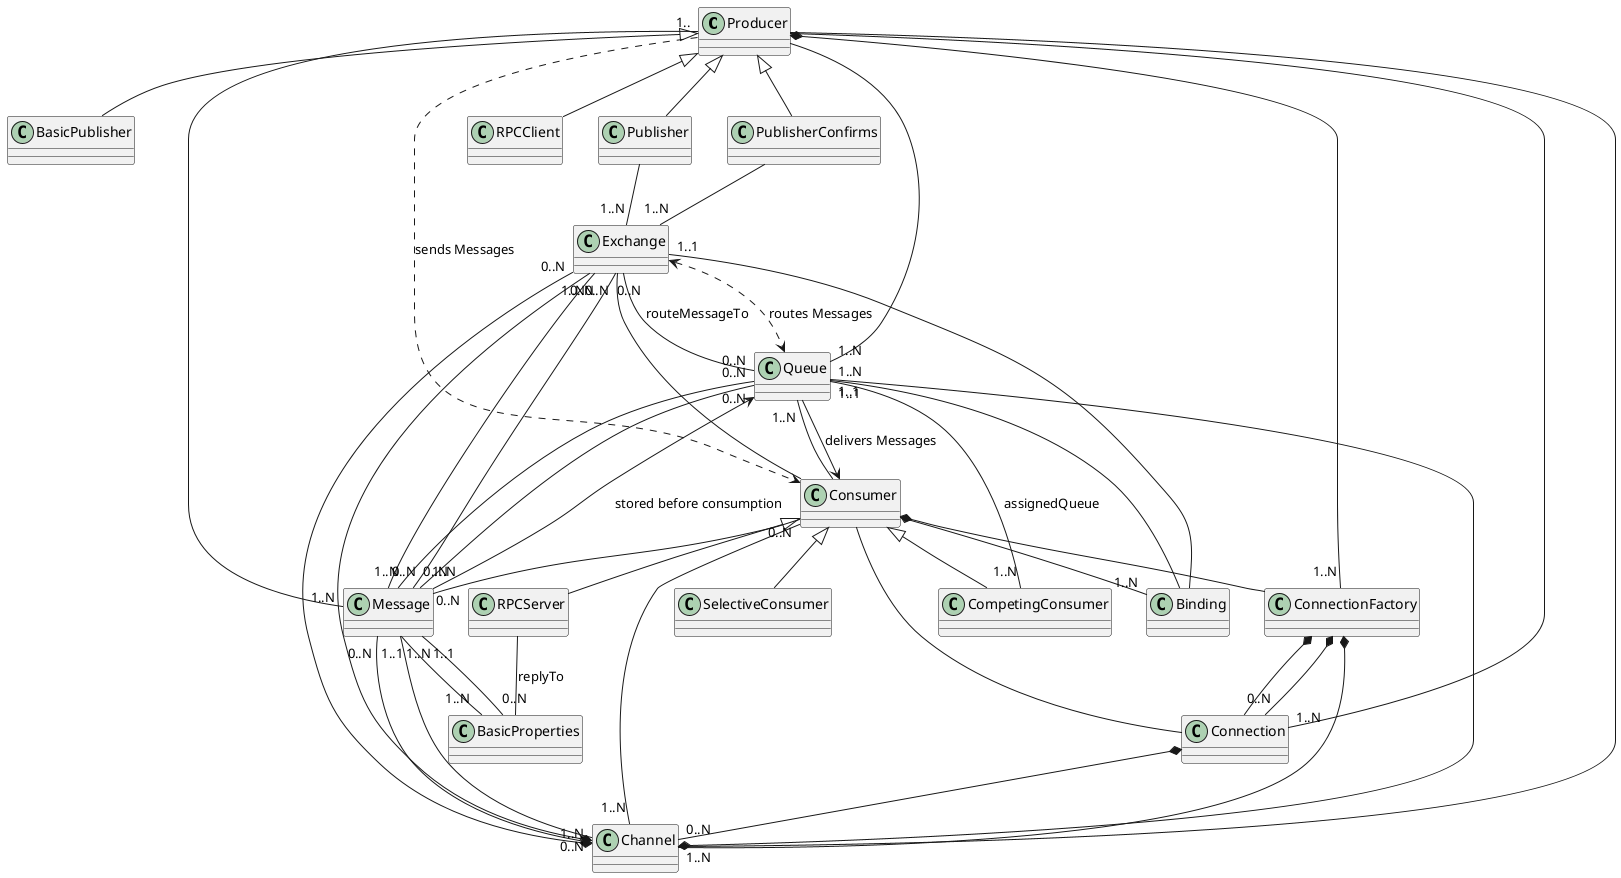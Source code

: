 @startuml

'=======================
' PRODUCER METAMODEL
'=======================
Producer <|-- BasicPublisher
Producer <|-- Publisher
Producer <|-- PublisherConfirms
Producer <|-- RPCClient
Producer *-- "1..N" ConnectionFactory
Producer "1.." -- "1..N" Message
Producer -- "1..N" Connection
Producer -- "1..N" Channel
Producer -- "1..N" Queue
Publisher -- "1..N" Exchange
PublisherConfirms -- "1..N" Exchange
ConnectionFactory *-- Connection
ConnectionFactory *-- Channel
Channel *-- "1..N" Queue
Channel *-- "0..N" Exchange
Exchange -- "0..N" Queue: routeMessageTo

Message "0..N" -- "1..N" Channel
Message "1..N" -- "0..N" Queue
Message "0..N" -- "1..N" Exchange
Message "1..1" -- "1..N" BasicProperties

'=======================
' CONSUMER METAMODEL
'=======================
Consumer <|-- SelectiveConsumer
Consumer <|-- CompetingConsumer
Consumer <|-- RPCServer
Consumer *-- ConnectionFactory
Consumer -- Connection
Consumer -- "1..N" Channel
Consumer -- "1..N" Queue
Consumer -- "0..N" Exchange
Consumer -- "1..N" Binding
Consumer "0..N" -- "0..N" Message

CompetingConsumer "1..N"-- "1..1" Queue : assignedQueue
ConnectionFactory *-- "0..N" Connection
Connection *-- "0..N" Channel
Exchange "1..1"-- Binding
Queue "1..1" -- Binding
Channel *-- "0..N" Exchange

RPCServer -- BasicProperties: replyTo

Message "1..N" -- "0..N" Channel
Message "1..N" -- "0..N" Queue
Message "0..N" -- "0..N" Exchange
Message "1..1"-- "0..N" BasicProperties

'=======================
' INTEGRATION BETWEEN PRODUCER & CONSUMER
'=======================
Producer ..> Consumer : sends Messages
Exchange <..> Queue : routes Messages
Message --> Queue : stored before consumption
Queue --> Consumer : delivers Messages

@enduml
